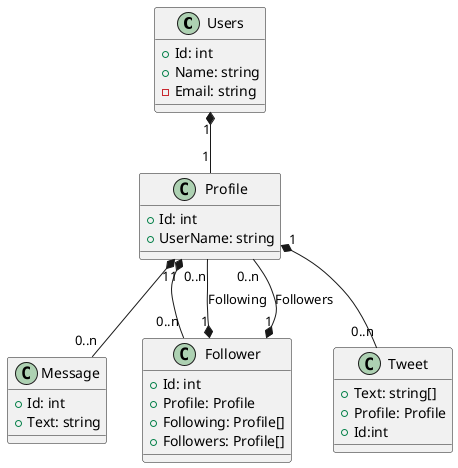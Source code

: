@startuml

'efcore namespace EtAlii.Generators.EntityFrameworkCore.Tests
'efcore class SimpleEntityModelBase
'efcore using EtAlii.Generators.EntityFrameworkCore.Tests.Nested
'efcore entity Entity
'efcore dbcontext SimpleEntityModelDbContextBase


'efcore map 'Profile' 'User'
Users "1" *-- "1" Profile
'efcore map 'Message' 'Profile'
Profile "1" *-- "0..n" Message
'efcore map 'Follower' 'Profile'
Profile "1" *-- "0..n" Follower
'efcore map 'Tweet' 'Profile'
Profile "1" *-- "0..n" Tweet

Follower "1" *-- "0..n" Profile : Following
Follower "1" *-- "0..n" Profile : Followers

class Users
{
    +Id: int
    +Name: string
    -Email: string
}
class Profile
{
    +Id: int
    +UserName: string
}

class Message {
+Id: int
+Text: string
}


class Follower{
+Id: int
+Profile: Profile
+Following: Profile[]
+Followers: Profile[]
}

class Tweet{
+Text: string[]
+Profile: Profile
+Id:int
}

@enduml
